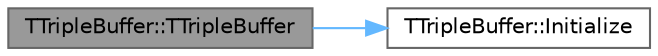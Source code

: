 digraph "TTripleBuffer::TTripleBuffer"
{
 // INTERACTIVE_SVG=YES
 // LATEX_PDF_SIZE
  bgcolor="transparent";
  edge [fontname=Helvetica,fontsize=10,labelfontname=Helvetica,labelfontsize=10];
  node [fontname=Helvetica,fontsize=10,shape=box,height=0.2,width=0.4];
  rankdir="LR";
  Node1 [id="Node000001",label="TTripleBuffer::TTripleBuffer",height=0.2,width=0.4,color="gray40", fillcolor="grey60", style="filled", fontcolor="black",tooltip="Create and initialize a new instance with a given buffer value."];
  Node1 -> Node2 [id="edge1_Node000001_Node000002",color="steelblue1",style="solid",tooltip=" "];
  Node2 [id="Node000002",label="TTripleBuffer::Initialize",height=0.2,width=0.4,color="grey40", fillcolor="white", style="filled",URL="$d1/d21/classTTripleBuffer.html#aff5f47d0f7571f4cb79542ca4fd7fcb2",tooltip="Initialize the triple buffer."];
}

